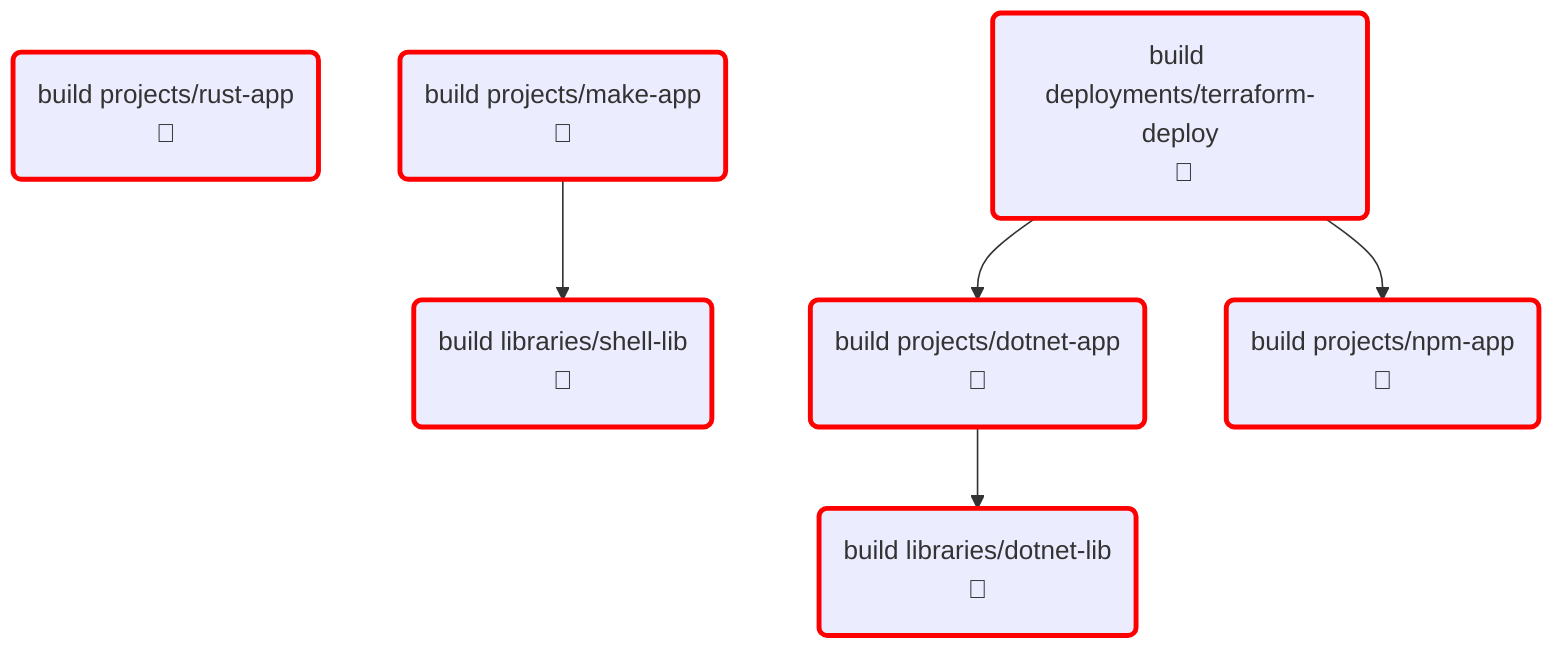 flowchart TD
classDef forced stroke:red,stroke-width:3px
classDef used stroke:orange,stroke-width:3px
classDef selected stroke:black,stroke-width:3px
projects/rust-app:build("build projects/rust-app
 👀")
class projects/rust-app:build forced
projects/npm-app:build("build projects/npm-app
 👀")
class projects/npm-app:build forced
libraries/shell-lib:build("build libraries/shell-lib
 👀")
class libraries/shell-lib:build forced
libraries/dotnet-lib:build("build libraries/dotnet-lib
 👀")
projects/dotnet-app:build("build projects/dotnet-app
 👀")
class libraries/dotnet-lib:build forced
projects/dotnet-app:build --> libraries/dotnet-lib:build
class projects/dotnet-app:build forced
projects/make-app:build("build projects/make-app
 👀")
projects/make-app:build --> libraries/shell-lib:build
class projects/make-app:build forced
deployments/terraform-deploy:build("build deployments/terraform-deploy
 👀")
deployments/terraform-deploy:build --> projects/dotnet-app:build
deployments/terraform-deploy:build --> projects/npm-app:build
class deployments/terraform-deploy:build forced